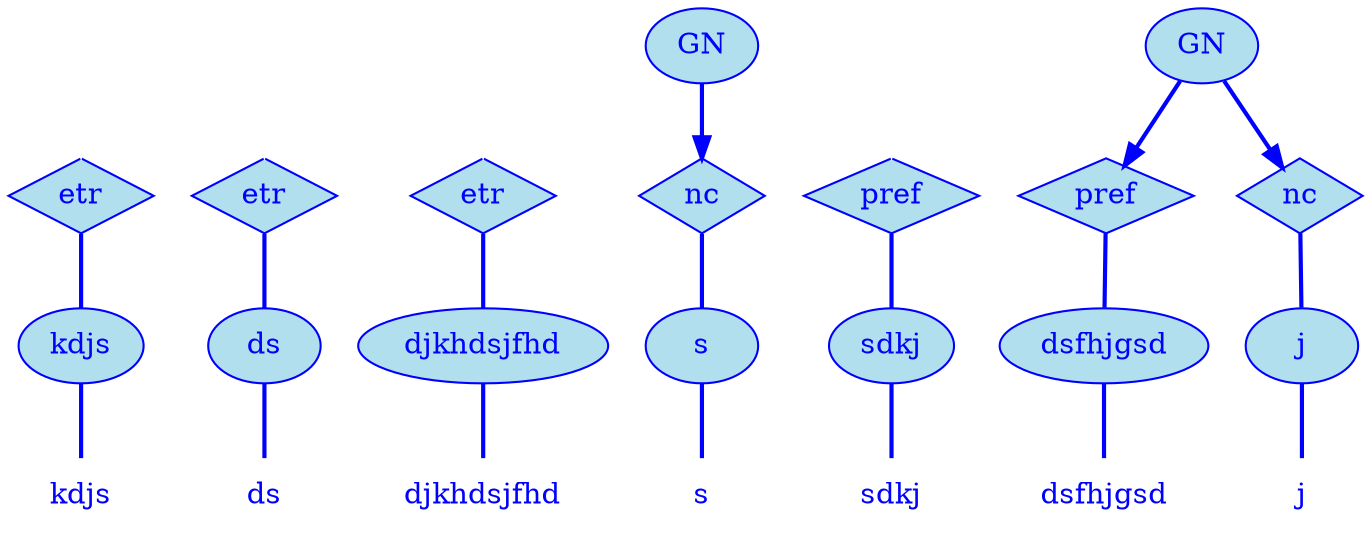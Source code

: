 digraph g {
	graph [bb="0,0,610,252"];
	node [label="\N"];
	graph [_draw_="c 5 -white C 5 -white P 4 0 0 0 252 610 252 610 0 ",
		xdotversion="1.2"];
	"mc1s1_t1#token84" [label=kdjs, shape=plaintext, fillcolor=lightblue2, fontcolor=blue, pos="30,18", width="0.75", height="0.50", _ldraw_="F 14.000000 11 -Times-Roman c 4 -blue T 30 13 0 27 4 -kdjs "];
	"mc1s1_W1#wordmc1s1_t1#token" [label=kdjs, shape=ellipse, fillcolor=lightblue2, fontcolor=blue, pos="30,90", width="0.83", height="0.50", color=blue, style=filled, _draw_="S 6 -filled c 4 -blue C 10 -lightblue2 E 30 90 30 18 ", _ldraw_="F 14.000000 11 -Times-Roman c 4 -blue T 30 85 0 27 4 -kdjs "];
	"mc1s1_P11#pos" [label=etr, shape=diamond, fillcolor=lightblue2, fontcolor=blue, pos="30,162", width="0.75", height="0.50", color=blue, style=filled, _draw_="S 6 -filled c 4 -blue C 10 -lightblue2 P 4 30 180 3 162 30 144 57 162 ", _ldraw_="F 14.000000 11 -Times-Roman c 4 -blue T 30 157 0 20 3 -etr "];
	"mc1s1_t3#token87" [label=ds, shape=plaintext, fillcolor=lightblue2, fontcolor=blue, pos="105,18", width="0.75", height="0.50", _ldraw_="F 14.000000 11 -Times-Roman c 4 -blue T 105 13 0 15 2 -ds "];
	"mc1s1_W2#wordmc1s1_t3#token" [label=ds, shape=ellipse, fillcolor=lightblue2, fontcolor=blue, pos="105,90", width="0.75", height="0.50", color=blue, style=filled, _draw_="S 6 -filled c 4 -blue C 10 -lightblue2 E 105 90 27 18 ", _ldraw_="F 14.000000 11 -Times-Roman c 4 -blue T 105 85 0 15 2 -ds "];
	"mc1s1_P36#pos" [label=etr, shape=diamond, fillcolor=lightblue2, fontcolor=blue, pos="105,162", width="0.75", height="0.50", color=blue, style=filled, _draw_="S 6 -filled c 4 -blue C 10 -lightblue2 P 4 105 180 78 162 105 144 132 162 ", _ldraw_="F 14.000000 11 -Times-Roman c 4 -blue T 105 157 0 20 3 -etr "];
	"mc1s1_t5#token78" [label=djkhdsjfhd, shape=plaintext, fillcolor=lightblue2, fontcolor=blue, pos="210,18", width="1.19", height="0.50", _ldraw_="F 14.000000 11 -Times-Roman c 4 -blue T 210 13 0 70 10 -djkhdsjfhd "];
	"mc1s1_W3#wordmc1s1_t5#token" [label=djkhdsjfhd, shape=ellipse, fillcolor=lightblue2, fontcolor=blue, pos="210,90", width="1.67", height="0.50", color=blue, style=filled, _draw_="S 6 -filled c 4 -blue C 10 -lightblue2 E 210 90 60 18 ", _ldraw_="F 14.000000 11 -Times-Roman c 4 -blue T 210 85 0 70 10 -djkhdsjfhd "];
	"mc1s1_P61#pos" [label=etr, shape=diamond, fillcolor=lightblue2, fontcolor=blue, pos="210,162", width="0.75", height="0.50", color=blue, style=filled, _draw_="S 6 -filled c 4 -blue C 10 -lightblue2 P 4 210 180 183 162 210 144 237 162 ", _ldraw_="F 14.000000 11 -Times-Roman c 4 -blue T 210 157 0 20 3 -etr "];
	"mc1s1_t7#token16" [label=s, shape=plaintext, fillcolor=lightblue2, fontcolor=blue, pos="315,18", width="0.75", height="0.50", _ldraw_="F 14.000000 11 -Times-Roman c 4 -blue T 315 13 0 7 1 -s "];
	"mc1s1_W4#wordmc1s1_t7#token" [label=s, shape=ellipse, fillcolor=lightblue2, fontcolor=blue, pos="315,90", width="0.75", height="0.50", color=blue, style=filled, _draw_="S 6 -filled c 4 -blue C 10 -lightblue2 E 315 90 27 18 ", _ldraw_="F 14.000000 11 -Times-Roman c 4 -blue T 315 85 0 7 1 -s "];
	"mc1s1_P76L1#pos" [label=nc, shape=diamond, fillcolor=lightblue2, fontcolor=blue, pos="315,162", width="0.75", height="0.50", color=blue, style=filled, _draw_="S 6 -filled c 4 -blue C 10 -lightblue2 P 4 315 180 288 162 315 144 342 162 ", _ldraw_="F 14.000000 11 -Times-Roman c 4 -blue T 315 157 0 16 2 -nc "];
	"mc1s1_chk0#chunk" [label=GN, fillcolor=lightblue2, fontcolor=blue, pos="315,234", width="0.75", height="0.50", color=blue, style=filled, arrowhead=doubleoctagon, _draw_="S 6 -filled c 4 -blue C 10 -lightblue2 E 315 234 27 18 ", _ldraw_="F 14.000000 11 -Times-Roman c 4 -blue T 315 229 0 22 2 -GN "];
	"mc1s1_t9#token94" [label=sdkj, shape=plaintext, fillcolor=lightblue2, fontcolor=blue, pos="390,18", width="0.75", height="0.50", _ldraw_="F 14.000000 11 -Times-Roman c 4 -blue T 390 13 0 27 4 -sdkj "];
	"mc1s1_W5#wordmc1s1_t9#token" [label=sdkj, shape=ellipse, fillcolor=lightblue2, fontcolor=blue, pos="390,90", width="0.83", height="0.50", color=blue, style=filled, _draw_="S 6 -filled c 4 -blue C 10 -lightblue2 E 390 90 30 18 ", _ldraw_="F 14.000000 11 -Times-Roman c 4 -blue T 390 85 0 27 4 -sdkj "];
	"mc1s1_P92#pos" [label=pref, shape=diamond, fillcolor=lightblue2, fontcolor=blue, pos="390,162", width="0.83", height="0.50", color=blue, style=filled, _draw_="S 6 -filled c 4 -blue C 10 -lightblue2 P 4 390 180 360 162 390 144 420 162 ", _ldraw_="F 14.000000 11 -Times-Roman c 4 -blue T 390 157 0 27 4 -pref "];
	"mc1s1_t11#token36" [label=dsfhjgsd, shape=plaintext, fillcolor=lightblue2, fontcolor=blue, pos="488,18", width="1.00", height="0.50", _ldraw_="F 14.000000 11 -Times-Roman c 4 -blue T 488 13 0 56 8 -dsfhjgsd "];
	"mc1s1_W6#wordmc1s1_t11#token" [label=dsfhjgsd, shape=ellipse, fillcolor=lightblue2, fontcolor=blue, pos="488,90", width="1.39", height="0.50", color=blue, style=filled, _draw_="S 6 -filled c 4 -blue C 10 -lightblue2 E 488 90 50 18 ", _ldraw_="F 14.000000 11 -Times-Roman c 4 -blue T 488 85 0 56 8 -dsfhjgsd "];
	"mc1s1_P117#pos" [label=pref, shape=diamond, fillcolor=lightblue2, fontcolor=blue, pos="493,162", width="0.83", height="0.50", color=blue, style=filled, _draw_="S 6 -filled c 4 -blue C 10 -lightblue2 P 4 493 180 463 162 493 144 523 162 ", _ldraw_="F 14.000000 11 -Times-Roman c 4 -blue T 493 157 0 27 4 -pref "];
	"mc1s1_t13#token87" [label=j, shape=plaintext, fillcolor=lightblue2, fontcolor=blue, pos="583,18", width="0.75", height="0.50", _ldraw_="F 14.000000 11 -Times-Roman c 4 -blue T 583 13 0 4 1 -j "];
	"mc1s1_W7#wordmc1s1_t13#token" [label=j, shape=ellipse, fillcolor=lightblue2, fontcolor=blue, pos="583,90", width="0.75", height="0.50", color=blue, style=filled, _draw_="S 6 -filled c 4 -blue C 10 -lightblue2 E 583 90 27 18 ", _ldraw_="F 14.000000 11 -Times-Roman c 4 -blue T 583 85 0 4 1 -j "];
	"mc1s1_P127L1#pos" [label=nc, shape=diamond, fillcolor=lightblue2, fontcolor=blue, pos="578,162", width="0.75", height="0.50", color=blue, style=filled, _draw_="S 6 -filled c 4 -blue C 10 -lightblue2 P 4 578 180 551 162 578 144 605 162 ", _ldraw_="F 14.000000 11 -Times-Roman c 4 -blue T 578 157 0 16 2 -nc "];
	"mc1s1_chk1#chunk" [label=GN, fillcolor=lightblue2, fontcolor=blue, pos="535,234", width="0.75", height="0.50", color=blue, style=filled, arrowhead=doubleoctagon, _draw_="S 6 -filled c 4 -blue C 10 -lightblue2 E 535 234 27 18 ", _ldraw_="F 14.000000 11 -Times-Roman c 4 -blue T 535 229 0 22 2 -GN "];
	"mc1s1_P11#pos#empty" [shape=point, fillcolor=white, fontcolor=white, pos="30,234", width="0.06", height="0.06", color=white, size=2, _draw_="S 6 -filled c 5 -white C 5 -white E 30 234 2 2 "];
	"mc1s1_P36#pos#empty" [shape=point, fillcolor=white, fontcolor=white, pos="105,234", width="0.06", height="0.06", color=white, size=2, _draw_="S 6 -filled c 5 -white C 5 -white E 105 234 2 2 "];
	"mc1s1_P61#pos#empty" [shape=point, fillcolor=white, fontcolor=white, pos="210,234", width="0.06", height="0.06", color=white, size=2, _draw_="S 6 -filled c 5 -white C 5 -white E 210 234 2 2 "];
	"mc1s1_P92#pos#empty" [shape=point, fillcolor=white, fontcolor=white, pos="390,234", width="0.06", height="0.06", color=white, size=2, _draw_="S 6 -filled c 5 -white C 5 -white E 390 234 2 2 "];
	"mc1s1_W1#wordmc1s1_t1#token" -> "mc1s1_t1#token84" [arrowhead=none, color=blue, fontcolor=blue, style=bold, minlen=1, pos="30,72 30,61 30,47 30,36", _draw_="S 4 -bold c 4 -blue B 4 30 72 30 61 30 47 30 36 "];
	"mc1s1_P11#pos" -> "mc1s1_W1#wordmc1s1_t1#token" [arrowhead=none, color=blue, fontcolor=blue, style=bold, minlen=1, pos="30,144 30,133 30,119 30,108", _draw_="S 4 -bold c 4 -blue B 4 30 144 30 133 30 119 30 108 "];
	"mc1s1_W2#wordmc1s1_t3#token" -> "mc1s1_t3#token87" [arrowhead=none, color=blue, fontcolor=blue, style=bold, minlen=1, pos="105,72 105,61 105,47 105,36", _draw_="S 4 -bold c 4 -blue B 4 105 72 105 61 105 47 105 36 "];
	"mc1s1_P36#pos" -> "mc1s1_W2#wordmc1s1_t3#token" [arrowhead=none, color=blue, fontcolor=blue, style=bold, minlen=1, pos="105,144 105,133 105,119 105,108", _draw_="S 4 -bold c 4 -blue B 4 105 144 105 133 105 119 105 108 "];
	"mc1s1_W3#wordmc1s1_t5#token" -> "mc1s1_t5#token78" [arrowhead=none, color=blue, fontcolor=blue, style=bold, minlen=1, pos="210,72 210,61 210,47 210,36", _draw_="S 4 -bold c 4 -blue B 4 210 72 210 61 210 47 210 36 "];
	"mc1s1_P61#pos" -> "mc1s1_W3#wordmc1s1_t5#token" [arrowhead=none, color=blue, fontcolor=blue, style=bold, minlen=1, pos="210,144 210,133 210,119 210,108", _draw_="S 4 -bold c 4 -blue B 4 210 144 210 133 210 119 210 108 "];
	"mc1s1_W4#wordmc1s1_t7#token" -> "mc1s1_t7#token16" [arrowhead=none, color=blue, fontcolor=blue, style=bold, minlen=1, pos="315,72 315,61 315,47 315,36", _draw_="S 4 -bold c 4 -blue B 4 315 72 315 61 315 47 315 36 "];
	"mc1s1_P76L1#pos" -> "mc1s1_W4#wordmc1s1_t7#token" [arrowhead=none, color=blue, fontcolor=blue, style=bold, minlen=1, pos="315,144 315,133 315,119 315,108", _draw_="S 4 -bold c 4 -blue B 4 315 144 315 133 315 119 315 108 "];
	"mc1s1_chk0#chunk" -> "mc1s1_P76L1#pos" [color=blue, fontcolor=blue, style=bold, minlen=1, pos="e,315,180 315,216 315,208 315,199 315,190", shape=normal, _draw_="S 4 -bold c 4 -blue B 4 315 216 315 208 315 199 315 190 ", _hdraw_="S 5 -solid S 15 -setlinewidth(1) c 4 -blue C 4 -blue P 3 319 190 315 180 312 190 "];
	"mc1s1_W5#wordmc1s1_t9#token" -> "mc1s1_t9#token94" [arrowhead=none, color=blue, fontcolor=blue, style=bold, minlen=1, pos="390,72 390,61 390,47 390,36", _draw_="S 4 -bold c 4 -blue B 4 390 72 390 61 390 47 390 36 "];
	"mc1s1_P92#pos" -> "mc1s1_W5#wordmc1s1_t9#token" [arrowhead=none, color=blue, fontcolor=blue, style=bold, minlen=1, pos="390,144 390,133 390,119 390,108", _draw_="S 4 -bold c 4 -blue B 4 390 144 390 133 390 119 390 108 "];
	"mc1s1_W6#wordmc1s1_t11#token" -> "mc1s1_t11#token36" [arrowhead=none, color=blue, fontcolor=blue, style=bold, minlen=1, pos="488,72 488,61 488,47 488,36", _draw_="S 4 -bold c 4 -blue B 4 488 72 488 61 488 47 488 36 "];
	"mc1s1_P117#pos" -> "mc1s1_W6#wordmc1s1_t11#token" [arrowhead=none, color=blue, fontcolor=blue, style=bold, minlen=1, pos="492,145 491,134 490,119 489,108", _draw_="S 4 -bold c 4 -blue B 4 492 145 491 134 490 119 489 108 "];
	"mc1s1_W7#wordmc1s1_t13#token" -> "mc1s1_t13#token87" [arrowhead=none, color=blue, fontcolor=blue, style=bold, minlen=1, pos="583,72 583,61 583,47 583,36", _draw_="S 4 -bold c 4 -blue B 4 583 72 583 61 583 47 583 36 "];
	"mc1s1_P127L1#pos" -> "mc1s1_W7#wordmc1s1_t13#token" [arrowhead=none, color=blue, fontcolor=blue, style=bold, minlen=1, pos="579,145 580,134 581,119 582,108", _draw_="S 4 -bold c 4 -blue B 4 579 145 580 134 581 119 582 108 "];
	"mc1s1_chk1#chunk" -> "mc1s1_P117#pos" [color=blue, fontcolor=blue, style=bold, minlen=1, pos="e,501,176 525,217 520,208 513,195 506,185", shape=normal, _draw_="S 4 -bold c 4 -blue B 4 525 217 520 208 513 195 506 185 ", _hdraw_="S 5 -solid S 15 -setlinewidth(1) c 4 -blue C 4 -blue P 3 509 183 501 176 503 186 "];
	"mc1s1_chk1#chunk" -> "mc1s1_P127L1#pos" [color=blue, fontcolor=blue, style=bold, minlen=1, pos="e,570,175 545,217 551,207 559,194 565,184", shape=normal, _draw_="S 4 -bold c 4 -blue B 4 545 217 551 207 559 194 565 184 ", _hdraw_="S 5 -solid S 15 -setlinewidth(1) c 4 -blue C 4 -blue P 3 568 185 570 175 562 182 "];
	"mc1s1_P11#pos#empty" -> "mc1s1_P11#pos" [color=white, fontcolor=white, minlen=1, pos="e,30,180 30,232 30,225 30,207 30,190", shape=none, _draw_="c 5 -white B 4 30 232 30 225 30 207 30 190 ", _hdraw_="S 5 -solid S 15 -setlinewidth(1) c 5 -white C 5 -white P 3 34 190 30 180 27 190 "];
	"mc1s1_P36#pos#empty" -> "mc1s1_P36#pos" [color=white, fontcolor=white, minlen=1, pos="e,105,180 105,232 105,225 105,207 105,190", shape=none, _draw_="c 5 -white B 4 105 232 105 225 105 207 105 190 ", _hdraw_="S 5 -solid S 15 -setlinewidth(1) c 5 -white C 5 -white P 3 109 190 105 180 102 190 "];
	"mc1s1_P61#pos#empty" -> "mc1s1_P61#pos" [color=white, fontcolor=white, minlen=1, pos="e,210,180 210,232 210,225 210,207 210,190", shape=none, _draw_="c 5 -white B 4 210 232 210 225 210 207 210 190 ", _hdraw_="S 5 -solid S 15 -setlinewidth(1) c 5 -white C 5 -white P 3 214 190 210 180 207 190 "];
	"mc1s1_P92#pos#empty" -> "mc1s1_P92#pos" [color=white, fontcolor=white, minlen=1, pos="e,390,180 390,232 390,225 390,207 390,190", shape=none, _draw_="c 5 -white B 4 390 232 390 225 390 207 390 190 ", _hdraw_="S 5 -solid S 15 -setlinewidth(1) c 5 -white C 5 -white P 3 394 190 390 180 387 190 "];
}
